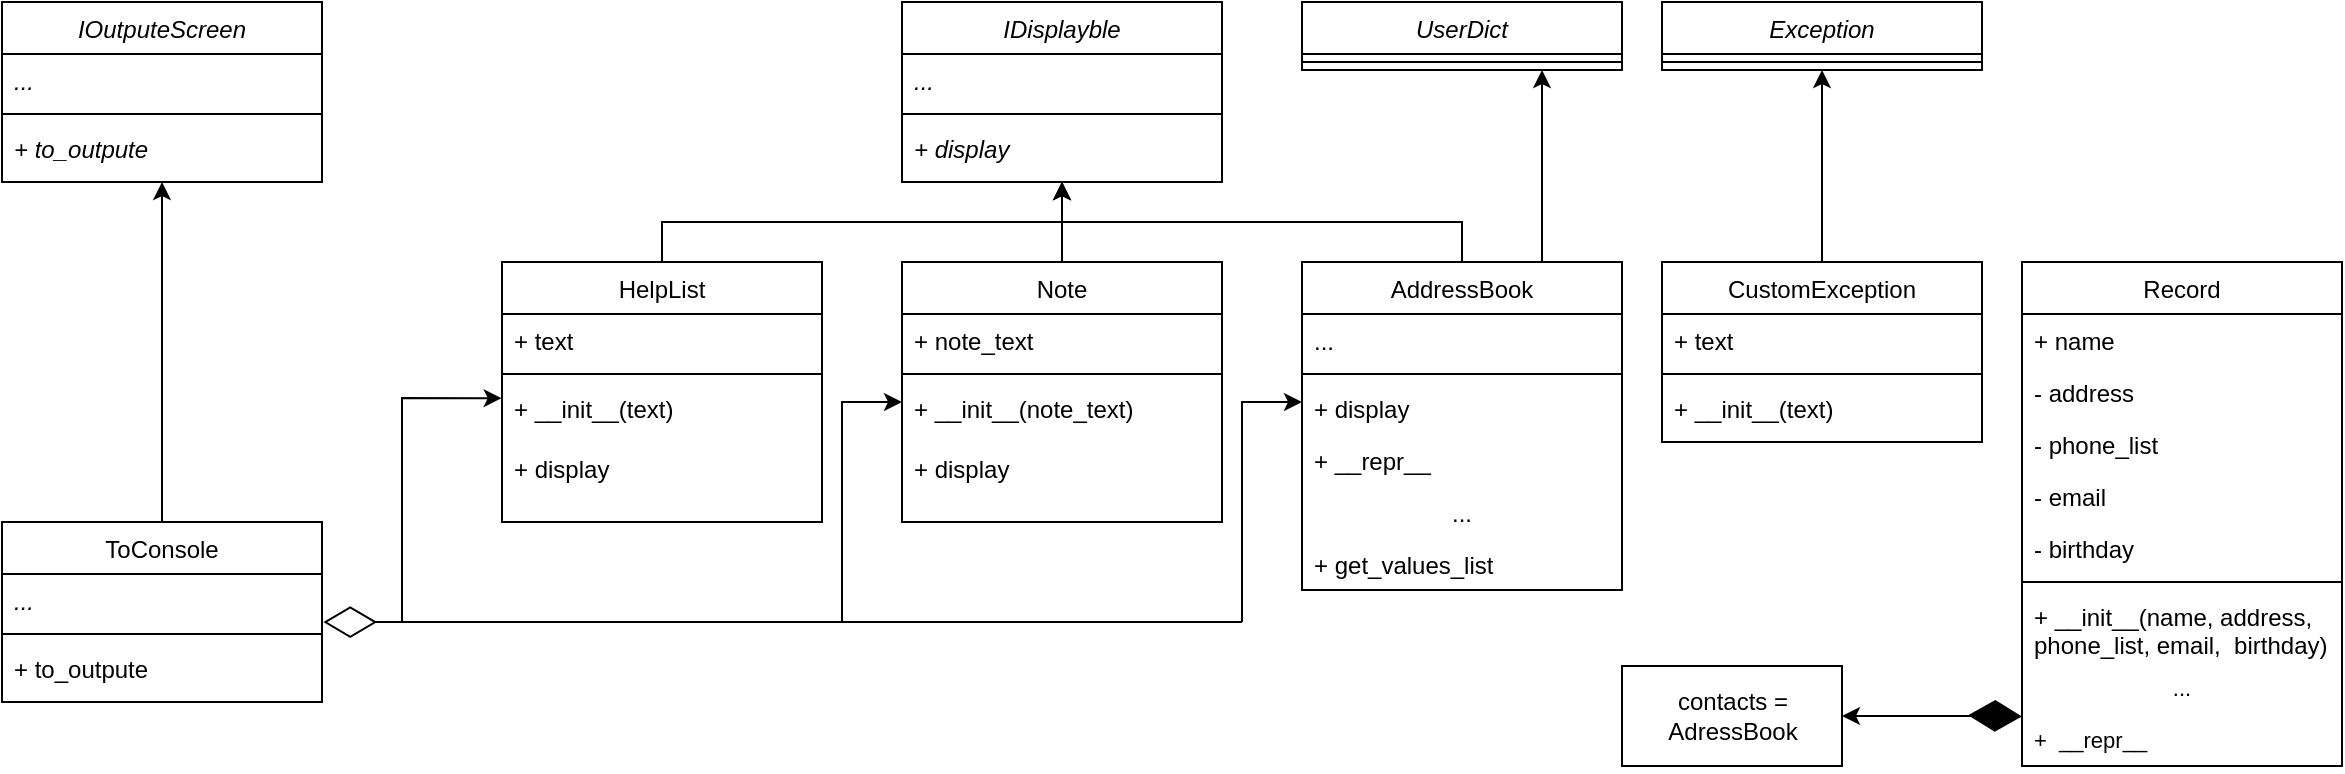 <mxfile version="18.0.6" type="github">
  <diagram id="C5RBs43oDa-KdzZeNtuy" name="Page-1">
    <mxGraphModel dx="2719" dy="1032" grid="1" gridSize="10" guides="1" tooltips="1" connect="1" arrows="1" fold="1" page="1" pageScale="1" pageWidth="827" pageHeight="1169" math="0" shadow="0">
      <root>
        <mxCell id="WIyWlLk6GJQsqaUBKTNV-0" />
        <mxCell id="WIyWlLk6GJQsqaUBKTNV-1" parent="WIyWlLk6GJQsqaUBKTNV-0" />
        <mxCell id="YU7hjtIWe_jjnFfpRoOh-54" style="edgeStyle=orthogonalEdgeStyle;rounded=0;orthogonalLoop=1;jettySize=auto;html=1;exitX=0.5;exitY=0;exitDx=0;exitDy=0;entryX=0.5;entryY=1;entryDx=0;entryDy=0;" edge="1" parent="WIyWlLk6GJQsqaUBKTNV-1" source="zkfFHV4jXpPFQw0GAbJ--0" target="YU7hjtIWe_jjnFfpRoOh-32">
          <mxGeometry relative="1" as="geometry" />
        </mxCell>
        <mxCell id="YU7hjtIWe_jjnFfpRoOh-119" style="edgeStyle=orthogonalEdgeStyle;rounded=0;orthogonalLoop=1;jettySize=auto;html=1;exitX=0.75;exitY=0;exitDx=0;exitDy=0;entryX=0.75;entryY=1;entryDx=0;entryDy=0;fontSize=11;" edge="1" parent="WIyWlLk6GJQsqaUBKTNV-1" source="zkfFHV4jXpPFQw0GAbJ--0" target="YU7hjtIWe_jjnFfpRoOh-98">
          <mxGeometry relative="1" as="geometry" />
        </mxCell>
        <mxCell id="zkfFHV4jXpPFQw0GAbJ--0" value="AddressBook" style="swimlane;fontStyle=0;align=center;verticalAlign=top;childLayout=stackLayout;horizontal=1;startSize=26;horizontalStack=0;resizeParent=1;resizeLast=0;collapsible=1;marginBottom=0;rounded=0;shadow=0;strokeWidth=1;" parent="WIyWlLk6GJQsqaUBKTNV-1" vertex="1">
          <mxGeometry x="10" y="280" width="160" height="164" as="geometry">
            <mxRectangle x="220" y="120" width="160" height="26" as="alternateBounds" />
          </mxGeometry>
        </mxCell>
        <mxCell id="zkfFHV4jXpPFQw0GAbJ--1" value="..." style="text;align=left;verticalAlign=top;spacingLeft=4;spacingRight=4;overflow=hidden;rotatable=0;points=[[0,0.5],[1,0.5]];portConstraint=eastwest;" parent="zkfFHV4jXpPFQw0GAbJ--0" vertex="1">
          <mxGeometry y="26" width="160" height="26" as="geometry" />
        </mxCell>
        <mxCell id="zkfFHV4jXpPFQw0GAbJ--4" value="" style="line;html=1;strokeWidth=1;align=left;verticalAlign=middle;spacingTop=-1;spacingLeft=3;spacingRight=3;rotatable=0;labelPosition=right;points=[];portConstraint=eastwest;" parent="zkfFHV4jXpPFQw0GAbJ--0" vertex="1">
          <mxGeometry y="52" width="160" height="8" as="geometry" />
        </mxCell>
        <mxCell id="YU7hjtIWe_jjnFfpRoOh-48" value="+ display" style="text;align=left;verticalAlign=top;spacingLeft=4;spacingRight=4;overflow=hidden;rotatable=0;points=[[0,0.5],[1,0.5]];portConstraint=eastwest;rounded=0;shadow=0;html=0;" vertex="1" parent="zkfFHV4jXpPFQw0GAbJ--0">
          <mxGeometry y="60" width="160" height="26" as="geometry" />
        </mxCell>
        <mxCell id="YU7hjtIWe_jjnFfpRoOh-47" value="+ __repr__" style="text;align=left;verticalAlign=top;spacingLeft=4;spacingRight=4;overflow=hidden;rotatable=0;points=[[0,0.5],[1,0.5]];portConstraint=eastwest;rounded=0;shadow=0;html=0;" vertex="1" parent="zkfFHV4jXpPFQw0GAbJ--0">
          <mxGeometry y="86" width="160" height="26" as="geometry" />
        </mxCell>
        <mxCell id="YU7hjtIWe_jjnFfpRoOh-14" value="..." style="text;align=center;verticalAlign=top;spacingLeft=4;spacingRight=4;overflow=hidden;rotatable=0;points=[[0,0.5],[1,0.5]];portConstraint=eastwest;rounded=0;shadow=0;html=0;" vertex="1" parent="zkfFHV4jXpPFQw0GAbJ--0">
          <mxGeometry y="112" width="160" height="26" as="geometry" />
        </mxCell>
        <mxCell id="zkfFHV4jXpPFQw0GAbJ--5" value="+ get_values_list" style="text;align=left;verticalAlign=top;spacingLeft=4;spacingRight=4;overflow=hidden;rotatable=0;points=[[0,0.5],[1,0.5]];portConstraint=eastwest;" parent="zkfFHV4jXpPFQw0GAbJ--0" vertex="1">
          <mxGeometry y="138" width="160" height="26" as="geometry" />
        </mxCell>
        <mxCell id="zkfFHV4jXpPFQw0GAbJ--17" value="IOutputeScreen" style="swimlane;fontStyle=2;align=center;verticalAlign=top;childLayout=stackLayout;horizontal=1;startSize=26;horizontalStack=0;resizeParent=1;resizeLast=0;collapsible=1;marginBottom=0;rounded=0;shadow=0;strokeWidth=1;" parent="WIyWlLk6GJQsqaUBKTNV-1" vertex="1">
          <mxGeometry x="-640" y="150" width="160" height="90" as="geometry">
            <mxRectangle x="550" y="140" width="160" height="26" as="alternateBounds" />
          </mxGeometry>
        </mxCell>
        <mxCell id="zkfFHV4jXpPFQw0GAbJ--18" value="..." style="text;align=left;verticalAlign=top;spacingLeft=4;spacingRight=4;overflow=hidden;rotatable=0;points=[[0,0.5],[1,0.5]];portConstraint=eastwest;fontStyle=2" parent="zkfFHV4jXpPFQw0GAbJ--17" vertex="1">
          <mxGeometry y="26" width="160" height="26" as="geometry" />
        </mxCell>
        <mxCell id="zkfFHV4jXpPFQw0GAbJ--23" value="" style="line;html=1;strokeWidth=1;align=left;verticalAlign=middle;spacingTop=-1;spacingLeft=3;spacingRight=3;rotatable=0;labelPosition=right;points=[];portConstraint=eastwest;" parent="zkfFHV4jXpPFQw0GAbJ--17" vertex="1">
          <mxGeometry y="52" width="160" height="8" as="geometry" />
        </mxCell>
        <mxCell id="zkfFHV4jXpPFQw0GAbJ--24" value="+ to_outpute" style="text;align=left;verticalAlign=top;spacingLeft=4;spacingRight=4;overflow=hidden;rotatable=0;points=[[0,0.5],[1,0.5]];portConstraint=eastwest;fontStyle=2" parent="zkfFHV4jXpPFQw0GAbJ--17" vertex="1">
          <mxGeometry y="60" width="160" height="26" as="geometry" />
        </mxCell>
        <mxCell id="YU7hjtIWe_jjnFfpRoOh-53" style="edgeStyle=orthogonalEdgeStyle;rounded=0;orthogonalLoop=1;jettySize=auto;html=1;entryX=0.5;entryY=1;entryDx=0;entryDy=0;" edge="1" parent="WIyWlLk6GJQsqaUBKTNV-1" source="YU7hjtIWe_jjnFfpRoOh-15" target="YU7hjtIWe_jjnFfpRoOh-32">
          <mxGeometry relative="1" as="geometry" />
        </mxCell>
        <mxCell id="YU7hjtIWe_jjnFfpRoOh-15" value="Note" style="swimlane;fontStyle=0;align=center;verticalAlign=top;childLayout=stackLayout;horizontal=1;startSize=26;horizontalStack=0;resizeParent=1;resizeLast=0;collapsible=1;marginBottom=0;rounded=0;shadow=0;strokeWidth=1;" vertex="1" parent="WIyWlLk6GJQsqaUBKTNV-1">
          <mxGeometry x="-190" y="280" width="160" height="130" as="geometry">
            <mxRectangle x="550" y="140" width="160" height="26" as="alternateBounds" />
          </mxGeometry>
        </mxCell>
        <mxCell id="YU7hjtIWe_jjnFfpRoOh-16" value="+ note_text" style="text;align=left;verticalAlign=top;spacingLeft=4;spacingRight=4;overflow=hidden;rotatable=0;points=[[0,0.5],[1,0.5]];portConstraint=eastwest;" vertex="1" parent="YU7hjtIWe_jjnFfpRoOh-15">
          <mxGeometry y="26" width="160" height="26" as="geometry" />
        </mxCell>
        <mxCell id="YU7hjtIWe_jjnFfpRoOh-17" value="" style="line;html=1;strokeWidth=1;align=left;verticalAlign=middle;spacingTop=-1;spacingLeft=3;spacingRight=3;rotatable=0;labelPosition=right;points=[];portConstraint=eastwest;" vertex="1" parent="YU7hjtIWe_jjnFfpRoOh-15">
          <mxGeometry y="52" width="160" height="8" as="geometry" />
        </mxCell>
        <mxCell id="YU7hjtIWe_jjnFfpRoOh-18" value="+ __init__(note_text)" style="text;align=left;verticalAlign=top;spacingLeft=4;spacingRight=4;overflow=hidden;rotatable=0;points=[[0,0.5],[1,0.5]];portConstraint=eastwest;" vertex="1" parent="YU7hjtIWe_jjnFfpRoOh-15">
          <mxGeometry y="60" width="160" height="30" as="geometry" />
        </mxCell>
        <mxCell id="YU7hjtIWe_jjnFfpRoOh-41" value="+ display" style="text;align=left;verticalAlign=top;spacingLeft=4;spacingRight=4;overflow=hidden;rotatable=0;points=[[0,0.5],[1,0.5]];portConstraint=eastwest;" vertex="1" parent="YU7hjtIWe_jjnFfpRoOh-15">
          <mxGeometry y="90" width="160" height="30" as="geometry" />
        </mxCell>
        <mxCell id="YU7hjtIWe_jjnFfpRoOh-121" style="edgeStyle=orthogonalEdgeStyle;rounded=0;orthogonalLoop=1;jettySize=auto;html=1;entryX=0.5;entryY=1;entryDx=0;entryDy=0;fontSize=11;" edge="1" parent="WIyWlLk6GJQsqaUBKTNV-1" source="YU7hjtIWe_jjnFfpRoOh-20" target="zkfFHV4jXpPFQw0GAbJ--17">
          <mxGeometry relative="1" as="geometry" />
        </mxCell>
        <mxCell id="YU7hjtIWe_jjnFfpRoOh-20" value="ToConsole" style="swimlane;fontStyle=0;align=center;verticalAlign=top;childLayout=stackLayout;horizontal=1;startSize=26;horizontalStack=0;resizeParent=1;resizeLast=0;collapsible=1;marginBottom=0;rounded=0;shadow=0;strokeWidth=1;" vertex="1" parent="WIyWlLk6GJQsqaUBKTNV-1">
          <mxGeometry x="-640" y="410" width="160" height="90" as="geometry">
            <mxRectangle x="550" y="140" width="160" height="26" as="alternateBounds" />
          </mxGeometry>
        </mxCell>
        <mxCell id="YU7hjtIWe_jjnFfpRoOh-21" value="..." style="text;align=left;verticalAlign=top;spacingLeft=4;spacingRight=4;overflow=hidden;rotatable=0;points=[[0,0.5],[1,0.5]];portConstraint=eastwest;fontStyle=2" vertex="1" parent="YU7hjtIWe_jjnFfpRoOh-20">
          <mxGeometry y="26" width="160" height="26" as="geometry" />
        </mxCell>
        <mxCell id="YU7hjtIWe_jjnFfpRoOh-22" value="" style="line;html=1;strokeWidth=1;align=left;verticalAlign=middle;spacingTop=-1;spacingLeft=3;spacingRight=3;rotatable=0;labelPosition=right;points=[];portConstraint=eastwest;" vertex="1" parent="YU7hjtIWe_jjnFfpRoOh-20">
          <mxGeometry y="52" width="160" height="8" as="geometry" />
        </mxCell>
        <mxCell id="YU7hjtIWe_jjnFfpRoOh-23" value="+ to_outpute" style="text;align=left;verticalAlign=top;spacingLeft=4;spacingRight=4;overflow=hidden;rotatable=0;points=[[0,0.5],[1,0.5]];portConstraint=eastwest;fontStyle=0" vertex="1" parent="YU7hjtIWe_jjnFfpRoOh-20">
          <mxGeometry y="60" width="160" height="26" as="geometry" />
        </mxCell>
        <mxCell id="YU7hjtIWe_jjnFfpRoOh-32" value="IDisplayble" style="swimlane;fontStyle=2;align=center;verticalAlign=top;childLayout=stackLayout;horizontal=1;startSize=26;horizontalStack=0;resizeParent=1;resizeLast=0;collapsible=1;marginBottom=0;rounded=0;shadow=0;strokeWidth=1;" vertex="1" parent="WIyWlLk6GJQsqaUBKTNV-1">
          <mxGeometry x="-190" y="150" width="160" height="90" as="geometry">
            <mxRectangle x="550" y="140" width="160" height="26" as="alternateBounds" />
          </mxGeometry>
        </mxCell>
        <mxCell id="YU7hjtIWe_jjnFfpRoOh-33" value="..." style="text;align=left;verticalAlign=top;spacingLeft=4;spacingRight=4;overflow=hidden;rotatable=0;points=[[0,0.5],[1,0.5]];portConstraint=eastwest;fontStyle=2" vertex="1" parent="YU7hjtIWe_jjnFfpRoOh-32">
          <mxGeometry y="26" width="160" height="26" as="geometry" />
        </mxCell>
        <mxCell id="YU7hjtIWe_jjnFfpRoOh-34" value="" style="line;html=1;strokeWidth=1;align=left;verticalAlign=middle;spacingTop=-1;spacingLeft=3;spacingRight=3;rotatable=0;labelPosition=right;points=[];portConstraint=eastwest;" vertex="1" parent="YU7hjtIWe_jjnFfpRoOh-32">
          <mxGeometry y="52" width="160" height="8" as="geometry" />
        </mxCell>
        <mxCell id="YU7hjtIWe_jjnFfpRoOh-35" value="+ display" style="text;align=left;verticalAlign=top;spacingLeft=4;spacingRight=4;overflow=hidden;rotatable=0;points=[[0,0.5],[1,0.5]];portConstraint=eastwest;fontStyle=2" vertex="1" parent="YU7hjtIWe_jjnFfpRoOh-32">
          <mxGeometry y="60" width="160" height="26" as="geometry" />
        </mxCell>
        <mxCell id="YU7hjtIWe_jjnFfpRoOh-52" style="edgeStyle=orthogonalEdgeStyle;rounded=0;orthogonalLoop=1;jettySize=auto;html=1;exitX=0.5;exitY=0;exitDx=0;exitDy=0;entryX=0.5;entryY=1;entryDx=0;entryDy=0;" edge="1" parent="WIyWlLk6GJQsqaUBKTNV-1" source="YU7hjtIWe_jjnFfpRoOh-42" target="YU7hjtIWe_jjnFfpRoOh-32">
          <mxGeometry relative="1" as="geometry" />
        </mxCell>
        <mxCell id="YU7hjtIWe_jjnFfpRoOh-42" value="HelpList" style="swimlane;fontStyle=0;align=center;verticalAlign=top;childLayout=stackLayout;horizontal=1;startSize=26;horizontalStack=0;resizeParent=1;resizeLast=0;collapsible=1;marginBottom=0;rounded=0;shadow=0;strokeWidth=1;" vertex="1" parent="WIyWlLk6GJQsqaUBKTNV-1">
          <mxGeometry x="-390" y="280" width="160" height="130" as="geometry">
            <mxRectangle x="550" y="140" width="160" height="26" as="alternateBounds" />
          </mxGeometry>
        </mxCell>
        <mxCell id="YU7hjtIWe_jjnFfpRoOh-43" value="+ text" style="text;align=left;verticalAlign=top;spacingLeft=4;spacingRight=4;overflow=hidden;rotatable=0;points=[[0,0.5],[1,0.5]];portConstraint=eastwest;" vertex="1" parent="YU7hjtIWe_jjnFfpRoOh-42">
          <mxGeometry y="26" width="160" height="26" as="geometry" />
        </mxCell>
        <mxCell id="YU7hjtIWe_jjnFfpRoOh-44" value="" style="line;html=1;strokeWidth=1;align=left;verticalAlign=middle;spacingTop=-1;spacingLeft=3;spacingRight=3;rotatable=0;labelPosition=right;points=[];portConstraint=eastwest;" vertex="1" parent="YU7hjtIWe_jjnFfpRoOh-42">
          <mxGeometry y="52" width="160" height="8" as="geometry" />
        </mxCell>
        <mxCell id="YU7hjtIWe_jjnFfpRoOh-45" value="+ __init__(text)" style="text;align=left;verticalAlign=top;spacingLeft=4;spacingRight=4;overflow=hidden;rotatable=0;points=[[0,0.5],[1,0.5]];portConstraint=eastwest;" vertex="1" parent="YU7hjtIWe_jjnFfpRoOh-42">
          <mxGeometry y="60" width="160" height="30" as="geometry" />
        </mxCell>
        <mxCell id="YU7hjtIWe_jjnFfpRoOh-46" value="+ display" style="text;align=left;verticalAlign=top;spacingLeft=4;spacingRight=4;overflow=hidden;rotatable=0;points=[[0,0.5],[1,0.5]];portConstraint=eastwest;" vertex="1" parent="YU7hjtIWe_jjnFfpRoOh-42">
          <mxGeometry y="90" width="160" height="30" as="geometry" />
        </mxCell>
        <mxCell id="YU7hjtIWe_jjnFfpRoOh-65" value="Record" style="swimlane;fontStyle=0;align=center;verticalAlign=top;childLayout=stackLayout;horizontal=1;startSize=26;horizontalStack=0;resizeParent=1;resizeLast=0;collapsible=1;marginBottom=0;rounded=0;shadow=0;strokeWidth=1;" vertex="1" parent="WIyWlLk6GJQsqaUBKTNV-1">
          <mxGeometry x="370" y="280" width="160" height="252" as="geometry">
            <mxRectangle x="220" y="120" width="160" height="26" as="alternateBounds" />
          </mxGeometry>
        </mxCell>
        <mxCell id="YU7hjtIWe_jjnFfpRoOh-66" value="+ name&#xa;" style="text;align=left;verticalAlign=top;spacingLeft=4;spacingRight=4;overflow=hidden;rotatable=0;points=[[0,0.5],[1,0.5]];portConstraint=eastwest;" vertex="1" parent="YU7hjtIWe_jjnFfpRoOh-65">
          <mxGeometry y="26" width="160" height="26" as="geometry" />
        </mxCell>
        <mxCell id="YU7hjtIWe_jjnFfpRoOh-76" value="- address&#xa;" style="text;align=left;verticalAlign=top;spacingLeft=4;spacingRight=4;overflow=hidden;rotatable=0;points=[[0,0.5],[1,0.5]];portConstraint=eastwest;" vertex="1" parent="YU7hjtIWe_jjnFfpRoOh-65">
          <mxGeometry y="52" width="160" height="26" as="geometry" />
        </mxCell>
        <mxCell id="YU7hjtIWe_jjnFfpRoOh-77" value="- phone_list&#xa;" style="text;align=left;verticalAlign=top;spacingLeft=4;spacingRight=4;overflow=hidden;rotatable=0;points=[[0,0.5],[1,0.5]];portConstraint=eastwest;" vertex="1" parent="YU7hjtIWe_jjnFfpRoOh-65">
          <mxGeometry y="78" width="160" height="26" as="geometry" />
        </mxCell>
        <mxCell id="YU7hjtIWe_jjnFfpRoOh-78" value="- email" style="text;align=left;verticalAlign=top;spacingLeft=4;spacingRight=4;overflow=hidden;rotatable=0;points=[[0,0.5],[1,0.5]];portConstraint=eastwest;" vertex="1" parent="YU7hjtIWe_jjnFfpRoOh-65">
          <mxGeometry y="104" width="160" height="26" as="geometry" />
        </mxCell>
        <mxCell id="YU7hjtIWe_jjnFfpRoOh-79" value="- birthday" style="text;align=left;verticalAlign=top;spacingLeft=4;spacingRight=4;overflow=hidden;rotatable=0;points=[[0,0.5],[1,0.5]];portConstraint=eastwest;" vertex="1" parent="YU7hjtIWe_jjnFfpRoOh-65">
          <mxGeometry y="130" width="160" height="26" as="geometry" />
        </mxCell>
        <mxCell id="YU7hjtIWe_jjnFfpRoOh-67" value="" style="line;html=1;strokeWidth=1;align=left;verticalAlign=middle;spacingTop=-1;spacingLeft=3;spacingRight=3;rotatable=0;labelPosition=right;points=[];portConstraint=eastwest;" vertex="1" parent="YU7hjtIWe_jjnFfpRoOh-65">
          <mxGeometry y="156" width="160" height="8" as="geometry" />
        </mxCell>
        <mxCell id="YU7hjtIWe_jjnFfpRoOh-68" value="+ __init__(name, address,&#xa;phone_list, email,  birthday)" style="text;align=left;verticalAlign=top;spacingLeft=4;spacingRight=4;overflow=hidden;rotatable=0;points=[[0,0.5],[1,0.5]];portConstraint=eastwest;rounded=0;shadow=0;html=0;" vertex="1" parent="YU7hjtIWe_jjnFfpRoOh-65">
          <mxGeometry y="164" width="160" height="36" as="geometry" />
        </mxCell>
        <mxCell id="YU7hjtIWe_jjnFfpRoOh-89" value="..." style="text;align=center;verticalAlign=top;spacingLeft=4;spacingRight=4;overflow=hidden;rotatable=0;points=[[0,0.5],[1,0.5]];portConstraint=eastwest;rounded=0;shadow=0;html=0;fontSize=11;" vertex="1" parent="YU7hjtIWe_jjnFfpRoOh-65">
          <mxGeometry y="200" width="160" height="26" as="geometry" />
        </mxCell>
        <mxCell id="YU7hjtIWe_jjnFfpRoOh-90" value="+  __repr__" style="text;align=left;verticalAlign=top;spacingLeft=4;spacingRight=4;overflow=hidden;rotatable=0;points=[[0,0.5],[1,0.5]];portConstraint=eastwest;rounded=0;shadow=0;html=0;fontSize=11;" vertex="1" parent="YU7hjtIWe_jjnFfpRoOh-65">
          <mxGeometry y="226" width="160" height="26" as="geometry" />
        </mxCell>
        <mxCell id="YU7hjtIWe_jjnFfpRoOh-98" value="UserDict" style="swimlane;fontStyle=2;align=center;verticalAlign=top;childLayout=stackLayout;horizontal=1;startSize=26;horizontalStack=0;resizeParent=1;resizeLast=0;collapsible=1;marginBottom=0;rounded=0;shadow=0;strokeWidth=1;" vertex="1" parent="WIyWlLk6GJQsqaUBKTNV-1">
          <mxGeometry x="10" y="150" width="160" height="34" as="geometry">
            <mxRectangle x="550" y="140" width="160" height="26" as="alternateBounds" />
          </mxGeometry>
        </mxCell>
        <mxCell id="YU7hjtIWe_jjnFfpRoOh-100" value="" style="line;html=1;strokeWidth=1;align=left;verticalAlign=middle;spacingTop=-1;spacingLeft=3;spacingRight=3;rotatable=0;labelPosition=right;points=[];portConstraint=eastwest;" vertex="1" parent="YU7hjtIWe_jjnFfpRoOh-98">
          <mxGeometry y="26" width="160" height="8" as="geometry" />
        </mxCell>
        <mxCell id="YU7hjtIWe_jjnFfpRoOh-109" value="Exception" style="swimlane;fontStyle=2;align=center;verticalAlign=top;childLayout=stackLayout;horizontal=1;startSize=26;horizontalStack=0;resizeParent=1;resizeLast=0;collapsible=1;marginBottom=0;rounded=0;shadow=0;strokeWidth=1;" vertex="1" parent="WIyWlLk6GJQsqaUBKTNV-1">
          <mxGeometry x="190" y="150" width="160" height="34" as="geometry">
            <mxRectangle x="550" y="140" width="160" height="26" as="alternateBounds" />
          </mxGeometry>
        </mxCell>
        <mxCell id="YU7hjtIWe_jjnFfpRoOh-110" value="" style="line;html=1;strokeWidth=1;align=left;verticalAlign=middle;spacingTop=-1;spacingLeft=3;spacingRight=3;rotatable=0;labelPosition=right;points=[];portConstraint=eastwest;" vertex="1" parent="YU7hjtIWe_jjnFfpRoOh-109">
          <mxGeometry y="26" width="160" height="8" as="geometry" />
        </mxCell>
        <mxCell id="YU7hjtIWe_jjnFfpRoOh-120" style="edgeStyle=orthogonalEdgeStyle;rounded=0;orthogonalLoop=1;jettySize=auto;html=1;exitX=0.5;exitY=0;exitDx=0;exitDy=0;entryX=0.5;entryY=1;entryDx=0;entryDy=0;fontSize=11;" edge="1" parent="WIyWlLk6GJQsqaUBKTNV-1" source="YU7hjtIWe_jjnFfpRoOh-111" target="YU7hjtIWe_jjnFfpRoOh-109">
          <mxGeometry relative="1" as="geometry" />
        </mxCell>
        <mxCell id="YU7hjtIWe_jjnFfpRoOh-111" value="CustomException" style="swimlane;fontStyle=0;align=center;verticalAlign=top;childLayout=stackLayout;horizontal=1;startSize=26;horizontalStack=0;resizeParent=1;resizeLast=0;collapsible=1;marginBottom=0;rounded=0;shadow=0;strokeWidth=1;" vertex="1" parent="WIyWlLk6GJQsqaUBKTNV-1">
          <mxGeometry x="190" y="280" width="160" height="90" as="geometry">
            <mxRectangle x="220" y="120" width="160" height="26" as="alternateBounds" />
          </mxGeometry>
        </mxCell>
        <mxCell id="YU7hjtIWe_jjnFfpRoOh-112" value="+ text" style="text;align=left;verticalAlign=top;spacingLeft=4;spacingRight=4;overflow=hidden;rotatable=0;points=[[0,0.5],[1,0.5]];portConstraint=eastwest;" vertex="1" parent="YU7hjtIWe_jjnFfpRoOh-111">
          <mxGeometry y="26" width="160" height="26" as="geometry" />
        </mxCell>
        <mxCell id="YU7hjtIWe_jjnFfpRoOh-113" value="" style="line;html=1;strokeWidth=1;align=left;verticalAlign=middle;spacingTop=-1;spacingLeft=3;spacingRight=3;rotatable=0;labelPosition=right;points=[];portConstraint=eastwest;" vertex="1" parent="YU7hjtIWe_jjnFfpRoOh-111">
          <mxGeometry y="52" width="160" height="8" as="geometry" />
        </mxCell>
        <mxCell id="YU7hjtIWe_jjnFfpRoOh-114" value="+ __init__(text)" style="text;align=left;verticalAlign=top;spacingLeft=4;spacingRight=4;overflow=hidden;rotatable=0;points=[[0,0.5],[1,0.5]];portConstraint=eastwest;rounded=0;shadow=0;html=0;" vertex="1" parent="YU7hjtIWe_jjnFfpRoOh-111">
          <mxGeometry y="60" width="160" height="26" as="geometry" />
        </mxCell>
        <mxCell id="YU7hjtIWe_jjnFfpRoOh-129" value="" style="endArrow=diamondThin;endFill=0;endSize=24;html=1;rounded=0;fontSize=11;entryX=1.004;entryY=0.925;entryDx=0;entryDy=0;entryPerimeter=0;" edge="1" parent="WIyWlLk6GJQsqaUBKTNV-1" target="YU7hjtIWe_jjnFfpRoOh-21">
          <mxGeometry width="160" relative="1" as="geometry">
            <mxPoint x="-20" y="460" as="sourcePoint" />
            <mxPoint x="-390" y="470" as="targetPoint" />
            <Array as="points">
              <mxPoint x="-410" y="460" />
            </Array>
          </mxGeometry>
        </mxCell>
        <mxCell id="YU7hjtIWe_jjnFfpRoOh-145" value="" style="endArrow=classic;html=1;rounded=0;fontSize=11;entryX=-0.001;entryY=0.27;entryDx=0;entryDy=0;entryPerimeter=0;" edge="1" parent="WIyWlLk6GJQsqaUBKTNV-1" target="YU7hjtIWe_jjnFfpRoOh-45">
          <mxGeometry width="50" height="50" relative="1" as="geometry">
            <mxPoint x="-440" y="460" as="sourcePoint" />
            <mxPoint x="-440" y="350" as="targetPoint" />
            <Array as="points">
              <mxPoint x="-440" y="348" />
            </Array>
          </mxGeometry>
        </mxCell>
        <mxCell id="YU7hjtIWe_jjnFfpRoOh-146" value="" style="endArrow=classic;html=1;rounded=0;fontSize=11;" edge="1" parent="WIyWlLk6GJQsqaUBKTNV-1">
          <mxGeometry width="50" height="50" relative="1" as="geometry">
            <mxPoint x="-220" y="460" as="sourcePoint" />
            <mxPoint x="-190" y="350" as="targetPoint" />
            <Array as="points">
              <mxPoint x="-220" y="350" />
            </Array>
          </mxGeometry>
        </mxCell>
        <mxCell id="YU7hjtIWe_jjnFfpRoOh-147" value="" style="endArrow=classic;html=1;rounded=0;fontSize=11;" edge="1" parent="WIyWlLk6GJQsqaUBKTNV-1">
          <mxGeometry width="50" height="50" relative="1" as="geometry">
            <mxPoint x="-20" y="460" as="sourcePoint" />
            <mxPoint x="10" y="350" as="targetPoint" />
            <Array as="points">
              <mxPoint x="-20" y="350" />
            </Array>
          </mxGeometry>
        </mxCell>
        <mxCell id="YU7hjtIWe_jjnFfpRoOh-148" value="&lt;font style=&quot;font-size: 12px;&quot;&gt;contacts = &lt;br&gt;AdressBook&lt;/font&gt;" style="html=1;fontSize=11;" vertex="1" parent="WIyWlLk6GJQsqaUBKTNV-1">
          <mxGeometry x="170" y="482" width="110" height="50" as="geometry" />
        </mxCell>
        <mxCell id="YU7hjtIWe_jjnFfpRoOh-151" value="" style="endArrow=diamondThin;endFill=1;endSize=24;html=1;rounded=0;fontSize=12;" edge="1" parent="WIyWlLk6GJQsqaUBKTNV-1">
          <mxGeometry width="160" relative="1" as="geometry">
            <mxPoint x="350" y="506.8" as="sourcePoint" />
            <mxPoint x="370" y="507.2" as="targetPoint" />
          </mxGeometry>
        </mxCell>
        <mxCell id="YU7hjtIWe_jjnFfpRoOh-152" value="" style="edgeStyle=none;rounded=0;orthogonalLoop=1;jettySize=auto;html=1;fontSize=12;entryX=1;entryY=0.5;entryDx=0;entryDy=0;" edge="1" parent="WIyWlLk6GJQsqaUBKTNV-1" target="YU7hjtIWe_jjnFfpRoOh-148">
          <mxGeometry relative="1" as="geometry">
            <mxPoint x="350" y="507" as="sourcePoint" />
            <mxPoint x="280" y="510" as="targetPoint" />
          </mxGeometry>
        </mxCell>
      </root>
    </mxGraphModel>
  </diagram>
</mxfile>
